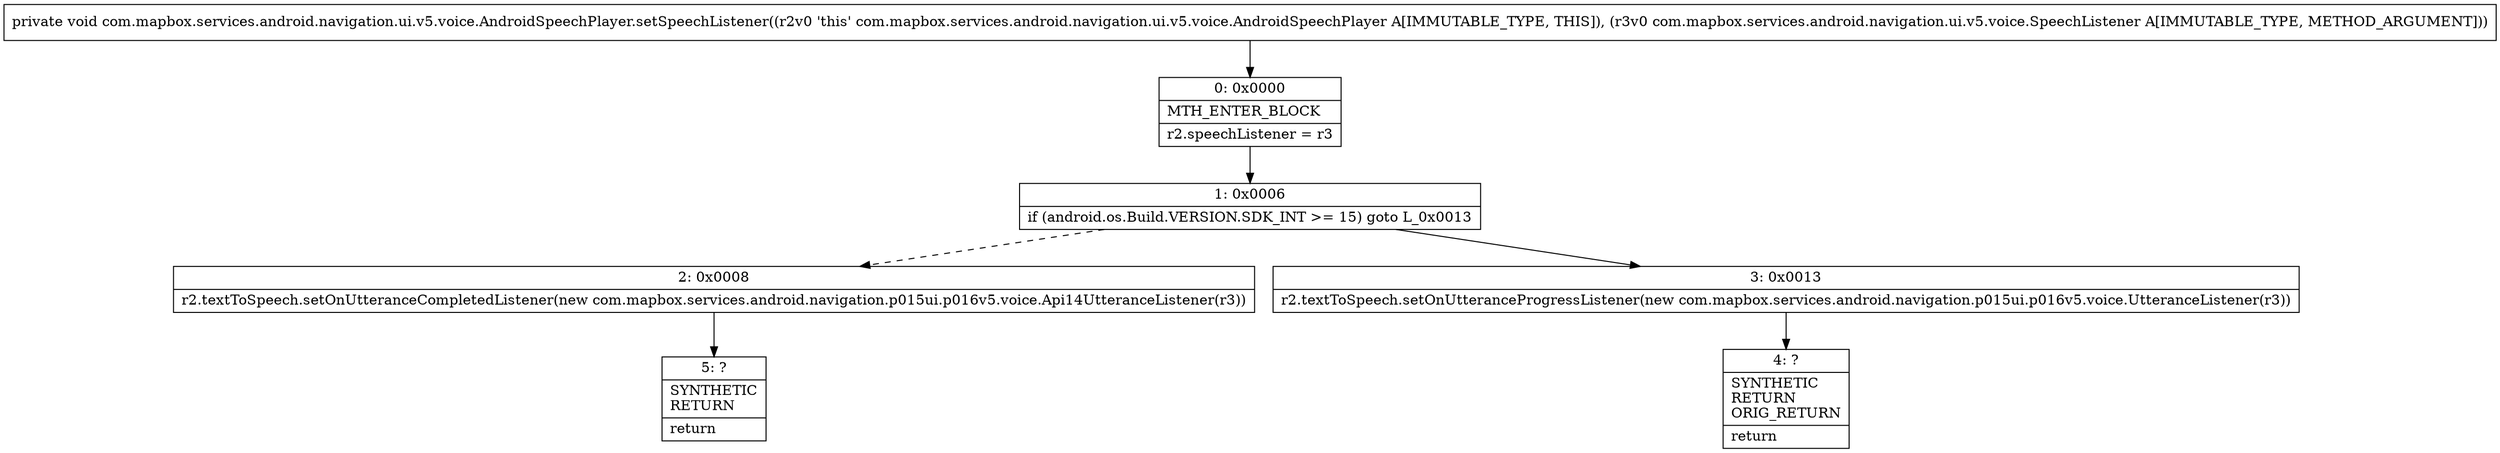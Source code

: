 digraph "CFG forcom.mapbox.services.android.navigation.ui.v5.voice.AndroidSpeechPlayer.setSpeechListener(Lcom\/mapbox\/services\/android\/navigation\/ui\/v5\/voice\/SpeechListener;)V" {
Node_0 [shape=record,label="{0\:\ 0x0000|MTH_ENTER_BLOCK\l|r2.speechListener = r3\l}"];
Node_1 [shape=record,label="{1\:\ 0x0006|if (android.os.Build.VERSION.SDK_INT \>= 15) goto L_0x0013\l}"];
Node_2 [shape=record,label="{2\:\ 0x0008|r2.textToSpeech.setOnUtteranceCompletedListener(new com.mapbox.services.android.navigation.p015ui.p016v5.voice.Api14UtteranceListener(r3))\l}"];
Node_3 [shape=record,label="{3\:\ 0x0013|r2.textToSpeech.setOnUtteranceProgressListener(new com.mapbox.services.android.navigation.p015ui.p016v5.voice.UtteranceListener(r3))\l}"];
Node_4 [shape=record,label="{4\:\ ?|SYNTHETIC\lRETURN\lORIG_RETURN\l|return\l}"];
Node_5 [shape=record,label="{5\:\ ?|SYNTHETIC\lRETURN\l|return\l}"];
MethodNode[shape=record,label="{private void com.mapbox.services.android.navigation.ui.v5.voice.AndroidSpeechPlayer.setSpeechListener((r2v0 'this' com.mapbox.services.android.navigation.ui.v5.voice.AndroidSpeechPlayer A[IMMUTABLE_TYPE, THIS]), (r3v0 com.mapbox.services.android.navigation.ui.v5.voice.SpeechListener A[IMMUTABLE_TYPE, METHOD_ARGUMENT])) }"];
MethodNode -> Node_0;
Node_0 -> Node_1;
Node_1 -> Node_2[style=dashed];
Node_1 -> Node_3;
Node_2 -> Node_5;
Node_3 -> Node_4;
}

